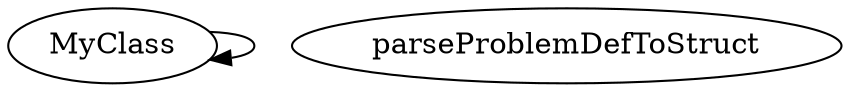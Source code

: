 /* Created by mdot for Matlab */
digraph m2html {
  MyClass -> MyClass;

  MyClass [URL="MyClass.html"];
  parseProblemDefToStruct [URL="parseProblemDefToStruct.html"];
}